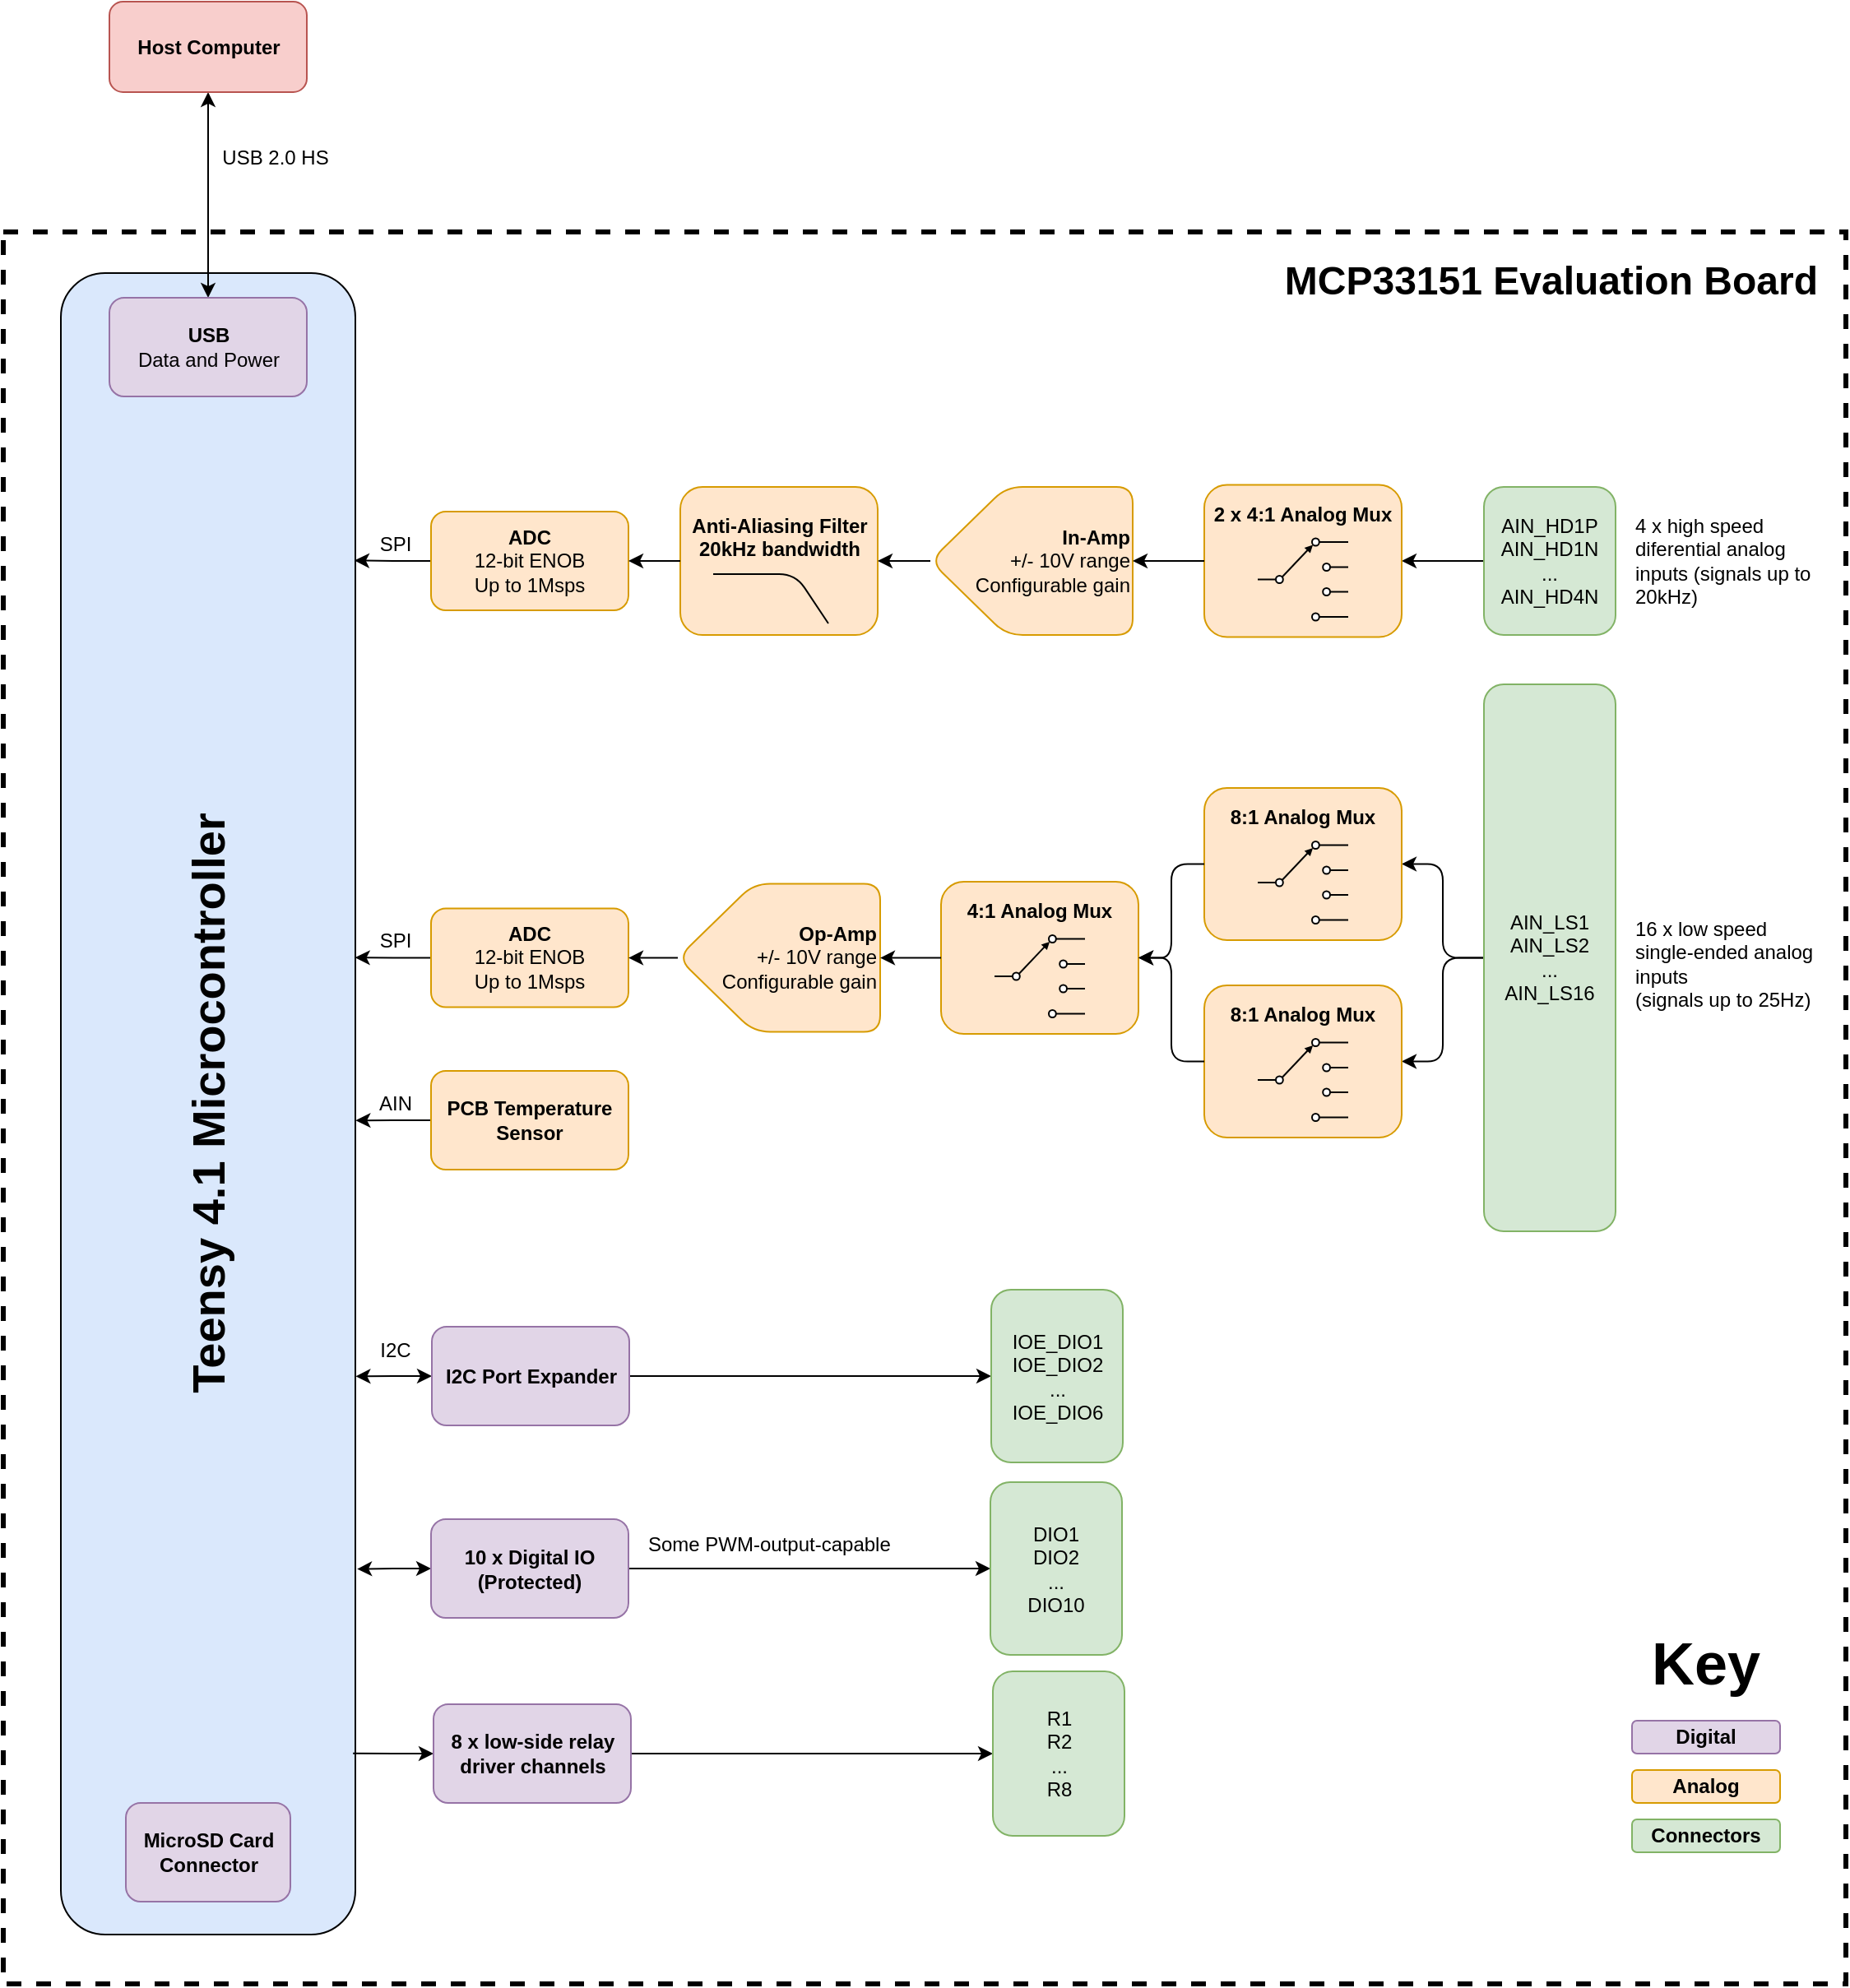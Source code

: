 <mxfile version="19.0.3" type="device"><diagram id="BTjw4Ldn_3mNhgQWcEc1" name="Page-1"><mxGraphModel dx="1730" dy="2342" grid="1" gridSize="5" guides="1" tooltips="1" connect="1" arrows="1" fold="1" page="1" pageScale="1" pageWidth="850" pageHeight="1100" math="0" shadow="0"><root><mxCell id="0"/><mxCell id="1" parent="0"/><mxCell id="LnstOoWFEFsEwORoTqxC-25" value="" style="rounded=0;whiteSpace=wrap;html=1;fillColor=none;dashed=1;strokeWidth=3;" vertex="1" parent="1"><mxGeometry x="240" y="-285" width="1120" height="1065" as="geometry"/></mxCell><mxCell id="iAP3yRbE8gJaninVegnu-1" value="Teensy 4.1 Microcontroller" style="rounded=1;whiteSpace=wrap;html=1;fontStyle=1;fillColor=#dae8fc;strokeColor=#000000;horizontal=0;fontSize=28;" parent="1" vertex="1"><mxGeometry x="275" y="-260" width="179" height="1010" as="geometry"/></mxCell><mxCell id="iAP3yRbE8gJaninVegnu-11" value="" style="edgeStyle=orthogonalEdgeStyle;rounded=1;orthogonalLoop=1;jettySize=auto;html=1;startArrow=none;startFill=0;" parent="1" source="iAP3yRbE8gJaninVegnu-3" target="iAP3yRbE8gJaninVegnu-5" edge="1"><mxGeometry relative="1" as="geometry"/></mxCell><mxCell id="LnstOoWFEFsEwORoTqxC-16" style="edgeStyle=orthogonalEdgeStyle;rounded=0;orthogonalLoop=1;jettySize=auto;html=1;exitX=0;exitY=0.5;exitDx=0;exitDy=0;entryX=1.006;entryY=0.78;entryDx=0;entryDy=0;entryPerimeter=0;startArrow=classic;startFill=1;endArrow=classic;endFill=1;" edge="1" parent="1" source="iAP3yRbE8gJaninVegnu-3" target="iAP3yRbE8gJaninVegnu-1"><mxGeometry relative="1" as="geometry"/></mxCell><mxCell id="iAP3yRbE8gJaninVegnu-3" value="10 x Digital IO&lt;br&gt;(Protected)" style="rounded=1;whiteSpace=wrap;html=1;strokeColor=#9673a6;fontStyle=1;fillColor=#e1d5e7;" parent="1" vertex="1"><mxGeometry x="500" y="497.5" width="120" height="60" as="geometry"/></mxCell><mxCell id="iAP3yRbE8gJaninVegnu-5" value="DIO1&lt;br&gt;DIO2&lt;br&gt;...&lt;br&gt;DIO10" style="text;html=1;strokeColor=#82b366;fillColor=#d5e8d4;align=center;verticalAlign=middle;whiteSpace=wrap;rounded=1;" parent="1" vertex="1"><mxGeometry x="840" y="475" width="80" height="105" as="geometry"/></mxCell><mxCell id="iAP3yRbE8gJaninVegnu-10" value="" style="edgeStyle=orthogonalEdgeStyle;rounded=1;orthogonalLoop=1;jettySize=auto;html=1;startArrow=none;startFill=0;" parent="1" source="iAP3yRbE8gJaninVegnu-6" target="iAP3yRbE8gJaninVegnu-7" edge="1"><mxGeometry relative="1" as="geometry"/></mxCell><mxCell id="LnstOoWFEFsEwORoTqxC-18" style="edgeStyle=orthogonalEdgeStyle;rounded=0;orthogonalLoop=1;jettySize=auto;html=1;exitX=0;exitY=0.5;exitDx=0;exitDy=0;entryX=0.992;entryY=0.891;entryDx=0;entryDy=0;entryPerimeter=0;startArrow=classic;startFill=1;endArrow=none;endFill=0;" edge="1" parent="1" source="iAP3yRbE8gJaninVegnu-6" target="iAP3yRbE8gJaninVegnu-1"><mxGeometry relative="1" as="geometry"/></mxCell><mxCell id="iAP3yRbE8gJaninVegnu-6" value="8 x low-side relay driver channels" style="rounded=1;whiteSpace=wrap;html=1;strokeColor=#9673a6;fontStyle=1;fillColor=#e1d5e7;" parent="1" vertex="1"><mxGeometry x="501.5" y="610" width="120" height="60" as="geometry"/></mxCell><mxCell id="iAP3yRbE8gJaninVegnu-7" value="R1&lt;br&gt;R2&lt;br&gt;...&lt;br&gt;R8" style="text;html=1;strokeColor=#82b366;fillColor=#d5e8d4;align=center;verticalAlign=middle;whiteSpace=wrap;rounded=1;" parent="1" vertex="1"><mxGeometry x="841.5" y="590" width="80" height="100" as="geometry"/></mxCell><mxCell id="iAP3yRbE8gJaninVegnu-9" value="Some PWM-output-capable" style="text;html=1;strokeColor=none;fillColor=none;align=left;verticalAlign=middle;whiteSpace=wrap;rounded=1;" parent="1" vertex="1"><mxGeometry x="630" y="497.5" width="196" height="30" as="geometry"/></mxCell><mxCell id="LnstOoWFEFsEwORoTqxC-15" style="edgeStyle=orthogonalEdgeStyle;rounded=0;orthogonalLoop=1;jettySize=auto;html=1;exitX=0;exitY=0.5;exitDx=0;exitDy=0;entryX=1.001;entryY=0.51;entryDx=0;entryDy=0;entryPerimeter=0;startArrow=none;startFill=0;" edge="1" parent="1" source="iAP3yRbE8gJaninVegnu-12" target="iAP3yRbE8gJaninVegnu-1"><mxGeometry relative="1" as="geometry"/></mxCell><mxCell id="iAP3yRbE8gJaninVegnu-12" value="PCB Temperature Sensor" style="rounded=1;whiteSpace=wrap;html=1;strokeColor=#d79b00;fontStyle=1;fillColor=#ffe6cc;" parent="1" vertex="1"><mxGeometry x="500" y="225" width="120" height="60" as="geometry"/></mxCell><mxCell id="iAP3yRbE8gJaninVegnu-14" value="MicroSD Card Connector" style="rounded=1;whiteSpace=wrap;html=1;strokeColor=#9673a6;fontStyle=1;fillColor=#e1d5e7;" parent="1" vertex="1"><mxGeometry x="314.5" y="670" width="100" height="60" as="geometry"/></mxCell><mxCell id="h5eun8H80oH8MCzUwm9y-12" style="edgeStyle=orthogonalEdgeStyle;rounded=0;orthogonalLoop=1;jettySize=auto;html=1;exitX=0;exitY=0.5;exitDx=0;exitDy=0;entryX=1;entryY=0.5;entryDx=0;entryDy=0;" parent="1" target="HtlglLsSl2YD799jYgYS-20" edge="1"><mxGeometry relative="1" as="geometry"><mxPoint x="1140" y="-212.5" as="sourcePoint"/></mxGeometry></mxCell><mxCell id="h5eun8H80oH8MCzUwm9y-13" style="edgeStyle=orthogonalEdgeStyle;rounded=0;orthogonalLoop=1;jettySize=auto;html=1;exitX=0;exitY=0.5;exitDx=0;exitDy=0;entryX=1;entryY=0.5;entryDx=0;entryDy=0;" parent="1" source="iAP3yRbE8gJaninVegnu-31" target="HtlglLsSl2YD799jYgYS-33" edge="1"><mxGeometry relative="1" as="geometry"/></mxCell><mxCell id="iAP3yRbE8gJaninVegnu-31" value="AIN_HD1P&lt;br&gt;AIN_HD1N&lt;br&gt;...&lt;br&gt;AIN_HD4N" style="text;html=1;strokeColor=#82b366;fillColor=#d5e8d4;align=center;verticalAlign=middle;whiteSpace=wrap;rounded=1;" parent="1" vertex="1"><mxGeometry x="1140" y="-130" width="80" height="90" as="geometry"/></mxCell><mxCell id="HtlglLsSl2YD799jYgYS-70" style="edgeStyle=orthogonalEdgeStyle;rounded=1;orthogonalLoop=1;jettySize=auto;html=1;exitX=0;exitY=0.5;exitDx=0;exitDy=0;entryX=1;entryY=0.5;entryDx=0;entryDy=0;fontSize=12;" parent="1" source="iAP3yRbE8gJaninVegnu-34" target="HtlglLsSl2YD799jYgYS-52" edge="1"><mxGeometry relative="1" as="geometry"/></mxCell><mxCell id="HtlglLsSl2YD799jYgYS-71" style="edgeStyle=orthogonalEdgeStyle;rounded=1;orthogonalLoop=1;jettySize=auto;html=1;exitX=0;exitY=0.5;exitDx=0;exitDy=0;entryX=1;entryY=0.5;entryDx=0;entryDy=0;fontSize=12;" parent="1" source="iAP3yRbE8gJaninVegnu-34" target="HtlglLsSl2YD799jYgYS-55" edge="1"><mxGeometry relative="1" as="geometry"/></mxCell><mxCell id="iAP3yRbE8gJaninVegnu-34" value="AIN_LS1&lt;br&gt;AIN_LS2&lt;br&gt;...&lt;br&gt;AIN_LS16" style="text;html=1;strokeColor=#82b366;fillColor=#d5e8d4;align=center;verticalAlign=middle;whiteSpace=wrap;rounded=1;shadow=0;glass=0;" parent="1" vertex="1"><mxGeometry x="1140" y="-10" width="80" height="332.5" as="geometry"/></mxCell><mxCell id="iAP3yRbE8gJaninVegnu-38" value="4 x high speed diferential analog inputs (signals up to 20kHz)" style="rounded=1;whiteSpace=wrap;html=1;strokeColor=none;fontStyle=0;fillColor=none;align=left;" parent="1" vertex="1"><mxGeometry x="1230" y="-115" width="120" height="60" as="geometry"/></mxCell><mxCell id="iAP3yRbE8gJaninVegnu-40" value="16 x low speed single-ended analog inputs&lt;br&gt;(signals up to 25Hz)" style="rounded=1;whiteSpace=wrap;html=1;strokeColor=none;fontStyle=0;fillColor=none;align=left;" parent="1" vertex="1"><mxGeometry x="1230" y="130" width="120" height="60" as="geometry"/></mxCell><mxCell id="LnstOoWFEFsEwORoTqxC-13" style="edgeStyle=orthogonalEdgeStyle;rounded=0;orthogonalLoop=1;jettySize=auto;html=1;exitX=0;exitY=0.5;exitDx=0;exitDy=0;entryX=0.997;entryY=0.173;entryDx=0;entryDy=0;entryPerimeter=0;startArrow=none;startFill=0;" edge="1" parent="1" source="iAP3yRbE8gJaninVegnu-44" target="iAP3yRbE8gJaninVegnu-1"><mxGeometry relative="1" as="geometry"/></mxCell><mxCell id="iAP3yRbE8gJaninVegnu-44" value="ADC&lt;br&gt;&lt;span style=&quot;font-weight: normal;&quot;&gt;12-bit ENOB&lt;br&gt;Up to 1Msps&lt;/span&gt;" style="whiteSpace=wrap;html=1;fillColor=#ffe6cc;strokeColor=#d79b00;rounded=1;fontStyle=1;" parent="1" vertex="1"><mxGeometry x="500" y="-115" width="120" height="60" as="geometry"/></mxCell><mxCell id="LnstOoWFEFsEwORoTqxC-14" style="edgeStyle=orthogonalEdgeStyle;rounded=0;orthogonalLoop=1;jettySize=auto;html=1;exitX=0;exitY=0.5;exitDx=0;exitDy=0;entryX=0.999;entryY=0.412;entryDx=0;entryDy=0;entryPerimeter=0;startArrow=none;startFill=0;" edge="1" parent="1" source="iAP3yRbE8gJaninVegnu-46" target="iAP3yRbE8gJaninVegnu-1"><mxGeometry relative="1" as="geometry"/></mxCell><mxCell id="iAP3yRbE8gJaninVegnu-46" value="ADC&lt;br&gt;&lt;span style=&quot;font-weight: normal;&quot;&gt;12-bit ENOB&lt;br&gt;Up to 1Msps&lt;/span&gt;" style="whiteSpace=wrap;html=1;fillColor=#ffe6cc;strokeColor=#d79b00;rounded=1;fontStyle=1;" parent="1" vertex="1"><mxGeometry x="500" y="126.25" width="120" height="60" as="geometry"/></mxCell><mxCell id="HtlglLsSl2YD799jYgYS-91" style="edgeStyle=orthogonalEdgeStyle;rounded=1;orthogonalLoop=1;jettySize=auto;html=1;exitX=1;exitY=0.5;exitDx=0;exitDy=0;entryX=0;entryY=0.5;entryDx=0;entryDy=0;fontSize=12;startArrow=none;startFill=0;endArrow=classic;endFill=1;" parent="1" target="iAP3yRbE8gJaninVegnu-61" edge="1"><mxGeometry relative="1" as="geometry"><mxPoint x="621.5" y="812.5" as="sourcePoint"/></mxGeometry></mxCell><mxCell id="HtlglLsSl2YD799jYgYS-2" value="&lt;b style=&quot;font-size: 36px;&quot;&gt;Key&lt;/b&gt;" style="text;html=1;strokeColor=none;fillColor=none;align=center;verticalAlign=middle;whiteSpace=wrap;rounded=1;fontSize=36;" parent="1" vertex="1"><mxGeometry x="1225" y="560" width="100" height="50" as="geometry"/></mxCell><mxCell id="HtlglLsSl2YD799jYgYS-3" value="Digital" style="rounded=1;whiteSpace=wrap;html=1;strokeColor=#9673a6;fontStyle=1;fillColor=#e1d5e7;" parent="1" vertex="1"><mxGeometry x="1230" y="620" width="90" height="20" as="geometry"/></mxCell><mxCell id="HtlglLsSl2YD799jYgYS-4" value="Analog" style="rounded=1;whiteSpace=wrap;html=1;strokeColor=#d79b00;fontStyle=1;fillColor=#ffe6cc;" parent="1" vertex="1"><mxGeometry x="1230" y="650" width="90" height="20" as="geometry"/></mxCell><mxCell id="HtlglLsSl2YD799jYgYS-5" value="Connectors" style="rounded=1;whiteSpace=wrap;html=1;strokeColor=#82b366;fontStyle=1;fillColor=#d5e8d4;" parent="1" vertex="1"><mxGeometry x="1230" y="680" width="90" height="20" as="geometry"/></mxCell><mxCell id="HtlglLsSl2YD799jYgYS-32" value="" style="group;rounded=1;" parent="1" vertex="1" connectable="0"><mxGeometry x="970" y="-131.25" width="120" height="92.5" as="geometry"/></mxCell><mxCell id="HtlglLsSl2YD799jYgYS-33" value="&lt;b&gt;2 x 4:1 Analog Mux&lt;br&gt;&lt;br&gt;&lt;br&gt;&lt;br&gt;&lt;br&gt;&lt;/b&gt;" style="rounded=1;whiteSpace=wrap;html=1;fontSize=12;fillColor=#ffe6cc;strokeColor=#d79b00;" parent="HtlglLsSl2YD799jYgYS-32" vertex="1"><mxGeometry width="120" height="92.5" as="geometry"/></mxCell><mxCell id="HtlglLsSl2YD799jYgYS-34" value="" style="pointerEvents=1;verticalLabelPosition=bottom;shadow=0;dashed=0;align=center;html=1;verticalAlign=top;shape=mxgraph.electrical.electro-mechanical.selectorSwitch4Position2;elSwitchState=1;fontSize=12;rounded=1;" parent="HtlglLsSl2YD799jYgYS-32" vertex="1"><mxGeometry x="32.5" y="32.5" width="55" height="50" as="geometry"/></mxCell><mxCell id="HtlglLsSl2YD799jYgYS-39" value="" style="edgeStyle=orthogonalEdgeStyle;rounded=1;orthogonalLoop=1;jettySize=auto;html=1;fontSize=12;" parent="1" source="HtlglLsSl2YD799jYgYS-38" target="iAP3yRbE8gJaninVegnu-46" edge="1"><mxGeometry relative="1" as="geometry"/></mxCell><mxCell id="HtlglLsSl2YD799jYgYS-38" value="&lt;span style=&quot;font-weight: 700;&quot;&gt;Op-Amp&lt;/span&gt;&lt;br style=&quot;font-weight: 700;&quot;&gt;&lt;span style=&quot;&quot;&gt;+/- 10V range&lt;br&gt;&lt;div style=&quot;&quot;&gt;&lt;span style=&quot;background-color: initial;&quot;&gt;Configurable gain&lt;/span&gt;&lt;/div&gt;&lt;/span&gt;" style="shape=offPageConnector;whiteSpace=wrap;html=1;fontSize=12;direction=south;align=right;fillColor=#ffe6cc;strokeColor=#d79b00;rounded=1;" parent="1" vertex="1"><mxGeometry x="650" y="111.25" width="123" height="90" as="geometry"/></mxCell><mxCell id="HtlglLsSl2YD799jYgYS-51" value="" style="group;rounded=1;shadow=0;glass=0;" parent="1" vertex="1" connectable="0"><mxGeometry x="970" y="53" width="120" height="92.5" as="geometry"/></mxCell><mxCell id="HtlglLsSl2YD799jYgYS-62" value="" style="group;" parent="HtlglLsSl2YD799jYgYS-51" vertex="1" connectable="0"><mxGeometry width="120" height="92.5" as="geometry"/></mxCell><mxCell id="HtlglLsSl2YD799jYgYS-52" value="&lt;b&gt;8:1 Analog Mux&lt;br&gt;&lt;br&gt;&lt;br&gt;&lt;br&gt;&lt;br&gt;&lt;/b&gt;" style="rounded=1;whiteSpace=wrap;html=1;fontSize=12;fillColor=#ffe6cc;strokeColor=#d79b00;" parent="HtlglLsSl2YD799jYgYS-62" vertex="1"><mxGeometry width="120" height="92.5" as="geometry"/></mxCell><mxCell id="HtlglLsSl2YD799jYgYS-53" value="" style="pointerEvents=1;verticalLabelPosition=bottom;shadow=0;dashed=0;align=center;html=1;verticalAlign=top;shape=mxgraph.electrical.electro-mechanical.selectorSwitch4Position2;elSwitchState=1;fontSize=12;rounded=1;" parent="HtlglLsSl2YD799jYgYS-62" vertex="1"><mxGeometry x="32.5" y="32.5" width="55" height="50" as="geometry"/></mxCell><mxCell id="HtlglLsSl2YD799jYgYS-54" value="" style="group;rounded=1;" parent="1" vertex="1" connectable="0"><mxGeometry x="970" y="173" width="120" height="92.5" as="geometry"/></mxCell><mxCell id="HtlglLsSl2YD799jYgYS-55" value="&lt;b&gt;8:1 Analog Mux&lt;br&gt;&lt;br&gt;&lt;br&gt;&lt;br&gt;&lt;br&gt;&lt;/b&gt;" style="rounded=1;whiteSpace=wrap;html=1;fontSize=12;fillColor=#ffe6cc;strokeColor=#d79b00;" parent="HtlglLsSl2YD799jYgYS-54" vertex="1"><mxGeometry width="120" height="92.5" as="geometry"/></mxCell><mxCell id="HtlglLsSl2YD799jYgYS-56" value="" style="pointerEvents=1;verticalLabelPosition=bottom;shadow=0;dashed=0;align=center;html=1;verticalAlign=top;shape=mxgraph.electrical.electro-mechanical.selectorSwitch4Position2;elSwitchState=1;fontSize=12;rounded=1;" parent="HtlglLsSl2YD799jYgYS-54" vertex="1"><mxGeometry x="32.5" y="32.5" width="55" height="50" as="geometry"/></mxCell><mxCell id="HtlglLsSl2YD799jYgYS-59" value="" style="group;rounded=1;" parent="1" vertex="1" connectable="0"><mxGeometry x="810" y="110" width="120" height="92.5" as="geometry"/></mxCell><mxCell id="HtlglLsSl2YD799jYgYS-60" value="&lt;b&gt;4:1 Analog Mux&lt;br&gt;&lt;br&gt;&lt;br&gt;&lt;br&gt;&lt;br&gt;&lt;/b&gt;" style="rounded=1;whiteSpace=wrap;html=1;fontSize=12;fillColor=#ffe6cc;strokeColor=#d79b00;" parent="HtlglLsSl2YD799jYgYS-59" vertex="1"><mxGeometry width="120" height="92.5" as="geometry"/></mxCell><mxCell id="HtlglLsSl2YD799jYgYS-61" value="" style="pointerEvents=1;verticalLabelPosition=bottom;shadow=0;dashed=0;align=center;html=1;verticalAlign=top;shape=mxgraph.electrical.electro-mechanical.selectorSwitch4Position2;elSwitchState=1;fontSize=12;rounded=1;" parent="HtlglLsSl2YD799jYgYS-59" vertex="1"><mxGeometry x="32.5" y="32.5" width="55" height="50" as="geometry"/></mxCell><mxCell id="HtlglLsSl2YD799jYgYS-66" style="edgeStyle=orthogonalEdgeStyle;rounded=1;orthogonalLoop=1;jettySize=auto;html=1;exitX=0;exitY=0.5;exitDx=0;exitDy=0;entryX=1;entryY=0.5;entryDx=0;entryDy=0;fontSize=12;" parent="1" source="HtlglLsSl2YD799jYgYS-52" target="HtlglLsSl2YD799jYgYS-60" edge="1"><mxGeometry relative="1" as="geometry"/></mxCell><mxCell id="HtlglLsSl2YD799jYgYS-67" style="edgeStyle=orthogonalEdgeStyle;rounded=1;orthogonalLoop=1;jettySize=auto;html=1;exitX=0;exitY=0.5;exitDx=0;exitDy=0;entryX=1;entryY=0.5;entryDx=0;entryDy=0;fontSize=12;" parent="1" source="HtlglLsSl2YD799jYgYS-55" target="HtlglLsSl2YD799jYgYS-60" edge="1"><mxGeometry relative="1" as="geometry"/></mxCell><mxCell id="HtlglLsSl2YD799jYgYS-68" value="" style="edgeStyle=orthogonalEdgeStyle;rounded=1;orthogonalLoop=1;jettySize=auto;html=1;fontSize=12;" parent="1" source="HtlglLsSl2YD799jYgYS-60" target="HtlglLsSl2YD799jYgYS-38" edge="1"><mxGeometry relative="1" as="geometry"/></mxCell><mxCell id="HtlglLsSl2YD799jYgYS-79" value="SPI" style="text;html=1;align=center;verticalAlign=middle;resizable=0;points=[];autosize=1;strokeColor=none;fillColor=none;fontSize=12;" parent="1" vertex="1"><mxGeometry x="463" y="-104" width="29" height="18" as="geometry"/></mxCell><mxCell id="HtlglLsSl2YD799jYgYS-82" value="SPI" style="text;html=1;align=center;verticalAlign=middle;resizable=0;points=[];autosize=1;strokeColor=none;fillColor=none;fontSize=12;" parent="1" vertex="1"><mxGeometry x="463" y="137" width="29" height="18" as="geometry"/></mxCell><mxCell id="h5eun8H80oH8MCzUwm9y-4" value="" style="group;" parent="1" vertex="1" connectable="0"><mxGeometry x="651.5" y="-130" width="120" height="90" as="geometry"/></mxCell><mxCell id="h5eun8H80oH8MCzUwm9y-5" value="Anti-Aliasing Filter&lt;br&gt;20kHz bandwidth&lt;br&gt;&lt;br&gt;&lt;br&gt;" style="rounded=1;whiteSpace=wrap;html=1;fontSize=12;fontStyle=1;fillColor=#ffe6cc;strokeColor=#d79b00;" parent="h5eun8H80oH8MCzUwm9y-4" vertex="1"><mxGeometry width="120" height="90" as="geometry"/></mxCell><mxCell id="h5eun8H80oH8MCzUwm9y-6" value="" style="endArrow=none;html=1;rounded=1;fontSize=12;" parent="h5eun8H80oH8MCzUwm9y-4" edge="1"><mxGeometry width="50" height="50" relative="1" as="geometry"><mxPoint x="20" y="53" as="sourcePoint"/><mxPoint x="90" y="83" as="targetPoint"/><Array as="points"><mxPoint x="70" y="53"/></Array></mxGeometry></mxCell><mxCell id="h5eun8H80oH8MCzUwm9y-20" value="" style="edgeStyle=orthogonalEdgeStyle;rounded=0;orthogonalLoop=1;jettySize=auto;html=1;" parent="1" target="iAP3yRbE8gJaninVegnu-41" edge="1"><mxGeometry relative="1" as="geometry"><mxPoint x="645" y="-212.5" as="sourcePoint"/></mxGeometry></mxCell><mxCell id="pKh0QfN-XThMeUl5Hgfq-2" value="" style="edgeStyle=orthogonalEdgeStyle;rounded=0;orthogonalLoop=1;jettySize=auto;html=1;" parent="1" source="h5eun8H80oH8MCzUwm9y-15" target="h5eun8H80oH8MCzUwm9y-5" edge="1"><mxGeometry relative="1" as="geometry"/></mxCell><mxCell id="h5eun8H80oH8MCzUwm9y-15" value="&lt;span style=&quot;font-weight: 700;&quot;&gt;In-Amp&lt;/span&gt;&lt;br style=&quot;font-weight: 700;&quot;&gt;&lt;span style=&quot;&quot;&gt;+/- 10V range&lt;br&gt;&lt;div style=&quot;&quot;&gt;&lt;span style=&quot;background-color: initial;&quot;&gt;Configurable gain&lt;/span&gt;&lt;/div&gt;&lt;/span&gt;" style="shape=offPageConnector;whiteSpace=wrap;html=1;fontSize=12;direction=south;align=right;fillColor=#ffe6cc;strokeColor=#d79b00;rounded=1;" parent="1" vertex="1"><mxGeometry x="803.5" y="-130" width="123" height="90" as="geometry"/></mxCell><mxCell id="h5eun8H80oH8MCzUwm9y-16" value="" style="edgeStyle=orthogonalEdgeStyle;rounded=0;orthogonalLoop=1;jettySize=auto;html=1;" parent="1" target="h5eun8H80oH8MCzUwm9y-2" edge="1"><mxGeometry relative="1" as="geometry"><mxPoint x="970" y="-212.4" as="sourcePoint"/></mxGeometry></mxCell><mxCell id="h5eun8H80oH8MCzUwm9y-19" value="" style="edgeStyle=orthogonalEdgeStyle;rounded=0;orthogonalLoop=1;jettySize=auto;html=1;" parent="1" target="h5eun8H80oH8MCzUwm9y-14" edge="1"><mxGeometry relative="1" as="geometry"><mxPoint x="805" y="-212.5" as="sourcePoint"/></mxGeometry></mxCell><mxCell id="pKh0QfN-XThMeUl5Hgfq-1" value="" style="edgeStyle=orthogonalEdgeStyle;rounded=0;orthogonalLoop=1;jettySize=auto;html=1;" parent="1" source="HtlglLsSl2YD799jYgYS-33" target="h5eun8H80oH8MCzUwm9y-15" edge="1"><mxGeometry relative="1" as="geometry"/></mxCell><mxCell id="pKh0QfN-XThMeUl5Hgfq-3" value="" style="edgeStyle=orthogonalEdgeStyle;rounded=0;orthogonalLoop=1;jettySize=auto;html=1;" parent="1" source="h5eun8H80oH8MCzUwm9y-5" target="iAP3yRbE8gJaninVegnu-44" edge="1"><mxGeometry relative="1" as="geometry"/></mxCell><mxCell id="LnstOoWFEFsEwORoTqxC-2" value="AIN" style="text;html=1;align=center;verticalAlign=middle;resizable=0;points=[];autosize=1;strokeColor=none;fillColor=none;fontSize=12;" vertex="1" parent="1"><mxGeometry x="460" y="235" width="35" height="20" as="geometry"/></mxCell><mxCell id="LnstOoWFEFsEwORoTqxC-11" style="edgeStyle=orthogonalEdgeStyle;rounded=0;orthogonalLoop=1;jettySize=auto;html=1;exitX=0.5;exitY=1;exitDx=0;exitDy=0;entryX=0.5;entryY=0;entryDx=0;entryDy=0;startArrow=classic;startFill=1;" edge="1" parent="1" source="LnstOoWFEFsEwORoTqxC-6" target="LnstOoWFEFsEwORoTqxC-10"><mxGeometry relative="1" as="geometry"/></mxCell><mxCell id="LnstOoWFEFsEwORoTqxC-6" value="Host Computer" style="rounded=1;whiteSpace=wrap;html=1;strokeColor=#b85450;fontStyle=1;fillColor=#f8cecc;" vertex="1" parent="1"><mxGeometry x="304.5" y="-425" width="120" height="55" as="geometry"/></mxCell><mxCell id="LnstOoWFEFsEwORoTqxC-10" value="USB&lt;br&gt;&lt;span style=&quot;font-weight: normal;&quot;&gt;Data and Power&lt;/span&gt;" style="rounded=1;whiteSpace=wrap;html=1;strokeColor=#9673a6;fontStyle=1;fillColor=#e1d5e7;" vertex="1" parent="1"><mxGeometry x="304.5" y="-245" width="120" height="60" as="geometry"/></mxCell><mxCell id="LnstOoWFEFsEwORoTqxC-12" value="USB 2.0 HS" style="text;html=1;align=center;verticalAlign=middle;resizable=0;points=[];autosize=1;strokeColor=none;fillColor=none;" vertex="1" parent="1"><mxGeometry x="365" y="-340" width="80" height="20" as="geometry"/></mxCell><mxCell id="LnstOoWFEFsEwORoTqxC-19" value="" style="edgeStyle=orthogonalEdgeStyle;rounded=1;orthogonalLoop=1;jettySize=auto;html=1;startArrow=none;startFill=0;" edge="1" source="LnstOoWFEFsEwORoTqxC-20" target="LnstOoWFEFsEwORoTqxC-21" parent="1"><mxGeometry relative="1" as="geometry"/></mxCell><mxCell id="LnstOoWFEFsEwORoTqxC-23" style="edgeStyle=orthogonalEdgeStyle;rounded=0;orthogonalLoop=1;jettySize=auto;html=1;exitX=0;exitY=0.5;exitDx=0;exitDy=0;entryX=1.001;entryY=0.664;entryDx=0;entryDy=0;entryPerimeter=0;startArrow=classic;startFill=1;endArrow=classic;endFill=1;" edge="1" parent="1" source="LnstOoWFEFsEwORoTqxC-20" target="iAP3yRbE8gJaninVegnu-1"><mxGeometry relative="1" as="geometry"/></mxCell><mxCell id="LnstOoWFEFsEwORoTqxC-20" value="I2C Port Expander" style="rounded=1;whiteSpace=wrap;html=1;strokeColor=#9673a6;fontStyle=1;fillColor=#e1d5e7;" vertex="1" parent="1"><mxGeometry x="500.5" y="380.5" width="120" height="60" as="geometry"/></mxCell><mxCell id="LnstOoWFEFsEwORoTqxC-21" value="IOE_DIO1&lt;br&gt;IOE_DIO2&lt;br&gt;...&lt;br&gt;IOE_DIO6" style="text;html=1;strokeColor=#82b366;fillColor=#d5e8d4;align=center;verticalAlign=middle;whiteSpace=wrap;rounded=1;" vertex="1" parent="1"><mxGeometry x="840.5" y="358" width="80" height="105" as="geometry"/></mxCell><mxCell id="LnstOoWFEFsEwORoTqxC-24" value="I2C" style="text;html=1;align=center;verticalAlign=middle;resizable=0;points=[];autosize=1;strokeColor=none;fillColor=none;fontSize=12;" vertex="1" parent="1"><mxGeometry x="463" y="385" width="30" height="20" as="geometry"/></mxCell><mxCell id="LnstOoWFEFsEwORoTqxC-26" value="MCP33151 Evaluation Board" style="text;html=1;strokeColor=none;fillColor=none;align=right;verticalAlign=middle;whiteSpace=wrap;rounded=0;dashed=1;fontStyle=1;fontSize=24;" vertex="1" parent="1"><mxGeometry x="955" y="-270" width="390" height="30" as="geometry"/></mxCell></root></mxGraphModel></diagram></mxfile>